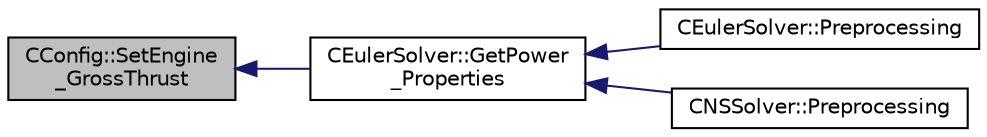 digraph "CConfig::SetEngine_GrossThrust"
{
  edge [fontname="Helvetica",fontsize="10",labelfontname="Helvetica",labelfontsize="10"];
  node [fontname="Helvetica",fontsize="10",shape=record];
  rankdir="LR";
  Node14486 [label="CConfig::SetEngine\l_GrossThrust",height=0.2,width=0.4,color="black", fillcolor="grey75", style="filled", fontcolor="black"];
  Node14486 -> Node14487 [dir="back",color="midnightblue",fontsize="10",style="solid",fontname="Helvetica"];
  Node14487 [label="CEulerSolver::GetPower\l_Properties",height=0.2,width=0.4,color="black", fillcolor="white", style="filled",URL="$class_c_euler_solver.html#ad8b538a82e5a7a7e3903ec29954b1d07",tooltip="Compute the Fan face Mach number. "];
  Node14487 -> Node14488 [dir="back",color="midnightblue",fontsize="10",style="solid",fontname="Helvetica"];
  Node14488 [label="CEulerSolver::Preprocessing",height=0.2,width=0.4,color="black", fillcolor="white", style="filled",URL="$class_c_euler_solver.html#a8b89e1bfce33284c2d8f5f00f82f3f3f",tooltip="Compute primitive variables and their gradients. "];
  Node14487 -> Node14489 [dir="back",color="midnightblue",fontsize="10",style="solid",fontname="Helvetica"];
  Node14489 [label="CNSSolver::Preprocessing",height=0.2,width=0.4,color="black", fillcolor="white", style="filled",URL="$class_c_n_s_solver.html#a028c83d18cf8520dff2f9628d8a04e4b",tooltip="Restart residual and compute gradients. "];
}
